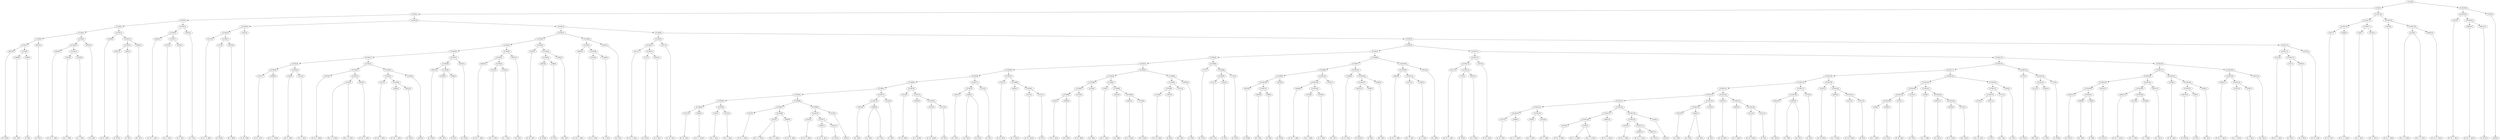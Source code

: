 digraph sample{
"L4032(0)"->"[D  Fis](0)"
"L2060(0)"->"[Fis  A](0)"
"L589(0)"->"[D  A](0)"
"L5158(8)"->"L2060(0)"
"L5158(8)"->"L589(0)"
"L5158(7)"->"L4032(0)"
"L5158(7)"->"L5158(8)"
"L4032(1)"->"[D  Fis](1)"
"L5158(6)"->"L5158(7)"
"L5158(6)"->"L4032(1)"
"L4004(0)"->"[E  Fis  G  A](0)"
"L3253(0)"->"[Cis  G  A](0)"
"L3100(0)"->"[E  G  A](0)"
"L5158(11)"->"L3253(0)"
"L5158(11)"->"L3100(0)"
"L5158(10)"->"L4004(0)"
"L5158(10)"->"L5158(11)"
"L3652(0)"->"[Cis  A](0)"
"L5158(9)"->"L5158(10)"
"L5158(9)"->"L3652(0)"
"L5158(5)"->"L5158(6)"
"L5158(5)"->"L5158(9)"
"L2508(0)"->"[D  Fis  A](0)"
"L4032(2)"->"[D  Fis](2)"
"L589(1)"->"[D  A](1)"
"L5158(14)"->"L4032(2)"
"L5158(14)"->"L589(1)"
"L2060(1)"->"[Fis  A](1)"
"L5158(13)"->"L5158(14)"
"L5158(13)"->"L2060(1)"
"L5158(12)"->"L2508(0)"
"L5158(12)"->"L5158(13)"
"L5158(4)"->"L5158(5)"
"L5158(4)"->"L5158(12)"
"L4004(1)"->"[E  Fis  G  A](1)"
"L3253(1)"->"[Cis  G  A](1)"
"L3100(1)"->"[E  G  A](1)"
"L5158(17)"->"L3253(1)"
"L5158(17)"->"L3100(1)"
"L5158(16)"->"L4004(1)"
"L5158(16)"->"L5158(17)"
"L3652(1)"->"[Cis  A](1)"
"L5158(15)"->"L5158(16)"
"L5158(15)"->"L3652(1)"
"L5158(3)"->"L5158(4)"
"L5158(3)"->"L5158(15)"
"L4121(0)"->"[D  Fis  G  A](0)"
"L747(0)"->"[E  Fis](0)"
"L4035(0)"->"[D  A  B](0)"
"L5158(21)"->"L747(0)"
"L5158(21)"->"L4035(0)"
"L5158(20)"->"L4121(0)"
"L5158(20)"->"L5158(21)"
"L1057(0)"->"[E  Fis  G](0)"
"L5158(19)"->"L5158(20)"
"L5158(19)"->"L1057(0)"
"L1057(1)"->"[E  Fis  G](1)"
"L5009(0)"->"[D  E  G  Gis](0)"
"L5158(29)"->"L1057(1)"
"L5158(29)"->"L5009(0)"
"L258(0)"->"[Cis  E  A](0)"
"L3253(2)"->"[Cis  G  A](2)"
"L5158(30)"->"L258(0)"
"L5158(30)"->"L3253(2)"
"L5158(28)"->"L5158(29)"
"L5158(28)"->"L5158(30)"
"L1870(0)"->"[D  Fis  G  B](0)"
"L2316(0)"->"[Fis  G  A  B](0)"
"L2316(0)"->"[Fis  G  A  B](1)"
"L4004(2)"->"[E  Fis  G  A](2)"
"L5158(33)"->"L2316(0)"
"L5158(33)"->"L4004(2)"
"L5158(32)"->"L1870(0)"
"L5158(32)"->"L5158(33)"
"L1870(1)"->"[D  Fis  G  B](1)"
"L4004(3)"->"[E  Fis  G  A](3)"
"L4032(3)"->"[D  Fis](3)"
"L5158(36)"->"L4004(3)"
"L5158(36)"->"L4032(3)"
"L5158(35)"->"L1870(1)"
"L5158(35)"->"L5158(36)"
"L3158(0)"->"[rest](0)"
"L5158(34)"->"L5158(35)"
"L5158(34)"->"L3158(0)"
"L5158(31)"->"L5158(32)"
"L5158(31)"->"L5158(34)"
"L5158(27)"->"L5158(28)"
"L5158(27)"->"L5158(31)"
"L4032(4)"->"[D  Fis](4)"
"L2060(2)"->"[Fis  A](2)"
"L589(2)"->"[D  A](2)"
"L5158(39)"->"L2060(2)"
"L5158(39)"->"L589(2)"
"L5158(38)"->"L4032(4)"
"L5158(38)"->"L5158(39)"
"L4032(5)"->"[D  Fis](5)"
"L5158(37)"->"L5158(38)"
"L5158(37)"->"L4032(5)"
"L5158(26)"->"L5158(27)"
"L5158(26)"->"L5158(37)"
"L4004(4)"->"[E  Fis  G  A](4)"
"L3253(3)"->"[Cis  G  A](3)"
"L3100(2)"->"[E  G  A](2)"
"L5158(42)"->"L3253(3)"
"L5158(42)"->"L3100(2)"
"L5158(41)"->"L4004(4)"
"L5158(41)"->"L5158(42)"
"L3652(2)"->"[Cis  A](2)"
"L5158(40)"->"L5158(41)"
"L5158(40)"->"L3652(2)"
"L5158(25)"->"L5158(26)"
"L5158(25)"->"L5158(40)"
"L2508(1)"->"[D  Fis  A](1)"
"L4032(6)"->"[D  Fis](6)"
"L589(3)"->"[D  A](3)"
"L5158(45)"->"L4032(6)"
"L5158(45)"->"L589(3)"
"L2060(3)"->"[Fis  A](3)"
"L5158(44)"->"L5158(45)"
"L5158(44)"->"L2060(3)"
"L5158(43)"->"L2508(1)"
"L5158(43)"->"L5158(44)"
"L5158(24)"->"L5158(25)"
"L5158(24)"->"L5158(43)"
"L4004(5)"->"[E  Fis  G  A](5)"
"L3253(4)"->"[Cis  G  A](4)"
"L3100(3)"->"[E  G  A](3)"
"L5158(48)"->"L3253(4)"
"L5158(48)"->"L3100(3)"
"L5158(47)"->"L4004(5)"
"L5158(47)"->"L5158(48)"
"L3652(3)"->"[Cis  A](3)"
"L5158(46)"->"L5158(47)"
"L5158(46)"->"L3652(3)"
"L5158(23)"->"L5158(24)"
"L5158(23)"->"L5158(46)"
"L4121(1)"->"[D  Fis  G  A](1)"
"L747(1)"->"[E  Fis](1)"
"L4035(1)"->"[D  A  B](1)"
"L5158(52)"->"L747(1)"
"L5158(52)"->"L4035(1)"
"L5158(51)"->"L4121(1)"
"L5158(51)"->"L5158(52)"
"L1057(2)"->"[E  Fis  G](2)"
"L5158(50)"->"L5158(51)"
"L5158(50)"->"L1057(2)"
"L1057(3)"->"[E  Fis  G](3)"
"L5009(1)"->"[D  E  G  Gis](1)"
"L5158(64)"->"L1057(3)"
"L5158(64)"->"L5009(1)"
"L258(1)"->"[Cis  E  A](1)"
"L3253(5)"->"[Cis  G  A](5)"
"L5158(65)"->"L258(1)"
"L5158(65)"->"L3253(5)"
"L5158(63)"->"L5158(64)"
"L5158(63)"->"L5158(65)"
"L1870(2)"->"[D  Fis  G  B](2)"
"L2316(1)"->"[Fis  G  A  B](2)"
"L2316(1)"->"[Fis  G  A  B](3)"
"L4004(6)"->"[E  Fis  G  A](6)"
"L5158(68)"->"L2316(1)"
"L5158(68)"->"L4004(6)"
"L5158(67)"->"L1870(2)"
"L5158(67)"->"L5158(68)"
"L1870(3)"->"[D  Fis  G  B](3)"
"L4004(7)"->"[E  Fis  G  A](7)"
"L4032(7)"->"[D  Fis](7)"
"L5158(71)"->"L4004(7)"
"L5158(71)"->"L4032(7)"
"L5158(70)"->"L1870(3)"
"L5158(70)"->"L5158(71)"
"L3158(1)"->"[rest](1)"
"L5158(69)"->"L5158(70)"
"L5158(69)"->"L3158(1)"
"L5158(66)"->"L5158(67)"
"L5158(66)"->"L5158(69)"
"L5158(62)"->"L5158(63)"
"L5158(62)"->"L5158(66)"
"L3652(4)"->"[Cis  A](4)"
"L3464(0)"->"[Cis  E](0)"
"L3464(0)"->"[Cis  E](1)"
"L5158(73)"->"L3652(4)"
"L5158(73)"->"L3464(0)"
"L3120(0)"->"[E  A](0)"
"L5158(72)"->"L5158(73)"
"L5158(72)"->"L3120(0)"
"L5158(61)"->"L5158(62)"
"L5158(61)"->"L5158(72)"
"L2423(0)"->"[D  Gis  B](0)"
"L4654(0)"->"[D  E  Gis](0)"
"L4312(0)"->"[E  Fis  Gis](0)"
"L3521(0)"->"[D  E](0)"
"L5158(76)"->"L4312(0)"
"L5158(76)"->"L3521(0)"
"L5158(75)"->"L4654(0)"
"L5158(75)"->"L5158(76)"
"L5158(74)"->"L2423(0)"
"L5158(74)"->"L5158(75)"
"L5158(60)"->"L5158(61)"
"L5158(60)"->"L5158(74)"
"L3652(5)"->"[Cis  A](5)"
"L3464(1)"->"[Cis  E](2)"
"L3464(1)"->"[Cis  E](3)"
"L5158(78)"->"L3652(5)"
"L5158(78)"->"L3464(1)"
"L3120(1)"->"[E  A](1)"
"L5158(77)"->"L5158(78)"
"L5158(77)"->"L3120(1)"
"L5158(59)"->"L5158(60)"
"L5158(59)"->"L5158(77)"
"L2423(1)"->"[D  Gis  B](1)"
"L4654(1)"->"[D  E  Gis](1)"
"L4312(1)"->"[E  Fis  Gis](1)"
"L3521(1)"->"[D  E](1)"
"L5158(81)"->"L4312(1)"
"L5158(81)"->"L3521(1)"
"L5158(80)"->"L4654(1)"
"L5158(80)"->"L5158(81)"
"L5158(79)"->"L2423(1)"
"L5158(79)"->"L5158(80)"
"L5158(58)"->"L5158(59)"
"L5158(58)"->"L5158(79)"
"L258(2)"->"[Cis  E  A](2)"
"L4349(0)"->"[Cis  D](0)"
"L5158(86)"->"L258(2)"
"L5158(86)"->"L4349(0)"
"L2235(0)"->"[D  Fis  B](0)"
"L5158(85)"->"L5158(86)"
"L5158(85)"->"L2235(0)"
"L4116(0)"->"[Cis  B](0)"
"L5158(84)"->"L5158(85)"
"L5158(84)"->"L4116(0)"
"L258(3)"->"[Cis  E  A](3)"
"L3652(6)"->"[Cis  A](6)"
"L4654(2)"->"[D  E  Gis](2)"
"L4720(0)"->"[Fis  Gis](0)"
"L5158(89)"->"L4654(2)"
"L5158(89)"->"L4720(0)"
"L5158(88)"->"L3652(6)"
"L5158(88)"->"L5158(89)"
"L5158(87)"->"L258(3)"
"L5158(87)"->"L5158(88)"
"L5158(83)"->"L5158(84)"
"L5158(83)"->"L5158(87)"
"L5154(0)"->"[Cis  Gis  A](0)"
"L1807(0)"->"[A  B](0)"
"L5158(92)"->"L5154(0)"
"L5158(92)"->"L1807(0)"
"L5151(0)"->"[Fis  G](0)"
"L5158(91)"->"L5158(92)"
"L5158(91)"->"L5151(0)"
"L2854(0)"->"[G  A](0)"
"L5158(90)"->"L5158(91)"
"L5158(90)"->"L2854(0)"
"L5158(82)"->"L5158(83)"
"L5158(82)"->"L5158(90)"
"L5158(57)"->"L5158(58)"
"L5158(57)"->"L5158(82)"
"L747(2)"->"[E  Fis](2)"
"L5151(1)"->"[Fis  G](1)"
"L2854(1)"->"[G  A](1)"
"L5158(95)"->"L5151(1)"
"L5158(95)"->"L2854(1)"
"L747(3)"->"[E  Fis](3)"
"L5158(94)"->"L5158(95)"
"L5158(94)"->"L747(3)"
"L5158(93)"->"L747(2)"
"L5158(93)"->"L5158(94)"
"L5158(56)"->"L5158(57)"
"L5158(56)"->"L5158(93)"
"L4032(8)"->"[D  Fis](8)"
"L2060(4)"->"[Fis  A](4)"
"L589(4)"->"[D  A](4)"
"L5158(101)"->"L2060(4)"
"L5158(101)"->"L589(4)"
"L5158(100)"->"L4032(8)"
"L5158(100)"->"L5158(101)"
"L4032(9)"->"[D  Fis](9)"
"L5158(99)"->"L5158(100)"
"L5158(99)"->"L4032(9)"
"L4004(8)"->"[E  Fis  G  A](8)"
"L3253(6)"->"[Cis  G  A](6)"
"L3100(4)"->"[E  G  A](4)"
"L5158(104)"->"L3253(6)"
"L5158(104)"->"L3100(4)"
"L5158(103)"->"L4004(8)"
"L5158(103)"->"L5158(104)"
"L3652(7)"->"[Cis  A](7)"
"L5158(102)"->"L5158(103)"
"L5158(102)"->"L3652(7)"
"L5158(98)"->"L5158(99)"
"L5158(98)"->"L5158(102)"
"L2508(2)"->"[D  Fis  A](2)"
"L4032(10)"->"[D  Fis](10)"
"L589(5)"->"[D  A](5)"
"L5158(107)"->"L4032(10)"
"L5158(107)"->"L589(5)"
"L2060(5)"->"[Fis  A](5)"
"L5158(106)"->"L5158(107)"
"L5158(106)"->"L2060(5)"
"L5158(105)"->"L2508(2)"
"L5158(105)"->"L5158(106)"
"L5158(97)"->"L5158(98)"
"L5158(97)"->"L5158(105)"
"L4004(9)"->"[E  Fis  G  A](9)"
"L3253(7)"->"[Cis  G  A](7)"
"L3100(5)"->"[E  G  A](5)"
"L5158(110)"->"L3253(7)"
"L5158(110)"->"L3100(5)"
"L5158(109)"->"L4004(9)"
"L5158(109)"->"L5158(110)"
"L3652(8)"->"[Cis  A](8)"
"L5158(108)"->"L5158(109)"
"L5158(108)"->"L3652(8)"
"L5158(96)"->"L5158(97)"
"L5158(96)"->"L5158(108)"
"L5158(55)"->"L5158(56)"
"L5158(55)"->"L5158(96)"
"L4121(2)"->"[D  Fis  G  A](2)"
"L747(4)"->"[E  Fis](4)"
"L4035(2)"->"[D  A  B](2)"
"L5158(114)"->"L747(4)"
"L5158(114)"->"L4035(2)"
"L5158(113)"->"L4121(2)"
"L5158(113)"->"L5158(114)"
"L1057(4)"->"[E  Fis  G](4)"
"L5158(112)"->"L5158(113)"
"L5158(112)"->"L1057(4)"
"L1057(5)"->"[E  Fis  G](5)"
"L5009(2)"->"[D  E  G  Gis](2)"
"L5158(124)"->"L1057(5)"
"L5158(124)"->"L5009(2)"
"L258(4)"->"[Cis  E  A](4)"
"L3253(8)"->"[Cis  G  A](8)"
"L5158(125)"->"L258(4)"
"L5158(125)"->"L3253(8)"
"L5158(123)"->"L5158(124)"
"L5158(123)"->"L5158(125)"
"L1870(4)"->"[D  Fis  G  B](4)"
"L2316(2)"->"[Fis  G  A  B](4)"
"L2316(2)"->"[Fis  G  A  B](5)"
"L5158(128)"->"L1870(4)"
"L5158(128)"->"L2316(2)"
"L4004(10)"->"[E  Fis  G  A](10)"
"L5158(127)"->"L5158(128)"
"L5158(127)"->"L4004(10)"
"L1870(5)"->"[D  Fis  G  B](5)"
"L4004(11)"->"[E  Fis  G  A](11)"
"L4032(11)"->"[D  Fis](11)"
"L5158(131)"->"L4004(11)"
"L5158(131)"->"L4032(11)"
"L5158(130)"->"L1870(5)"
"L5158(130)"->"L5158(131)"
"L3158(2)"->"[rest](2)"
"L5158(129)"->"L5158(130)"
"L5158(129)"->"L3158(2)"
"L5158(126)"->"L5158(127)"
"L5158(126)"->"L5158(129)"
"L5158(122)"->"L5158(123)"
"L5158(122)"->"L5158(126)"
"L3652(9)"->"[Cis  A](9)"
"L3464(2)"->"[Cis  E](4)"
"L3464(2)"->"[Cis  E](5)"
"L5158(133)"->"L3652(9)"
"L5158(133)"->"L3464(2)"
"L3120(2)"->"[E  A](2)"
"L5158(132)"->"L5158(133)"
"L5158(132)"->"L3120(2)"
"L5158(121)"->"L5158(122)"
"L5158(121)"->"L5158(132)"
"L2423(2)"->"[D  Gis  B](2)"
"L4654(3)"->"[D  E  Gis](3)"
"L4312(2)"->"[E  Fis  Gis](2)"
"L3521(2)"->"[D  E](2)"
"L5158(136)"->"L4312(2)"
"L5158(136)"->"L3521(2)"
"L5158(135)"->"L4654(3)"
"L5158(135)"->"L5158(136)"
"L5158(134)"->"L2423(2)"
"L5158(134)"->"L5158(135)"
"L5158(120)"->"L5158(121)"
"L5158(120)"->"L5158(134)"
"L3652(10)"->"[Cis  A](10)"
"L3464(3)"->"[Cis  E](6)"
"L3464(3)"->"[Cis  E](7)"
"L5158(138)"->"L3652(10)"
"L5158(138)"->"L3464(3)"
"L3120(3)"->"[E  A](3)"
"L5158(137)"->"L5158(138)"
"L5158(137)"->"L3120(3)"
"L5158(119)"->"L5158(120)"
"L5158(119)"->"L5158(137)"
"L2423(3)"->"[D  Gis  B](3)"
"L4654(4)"->"[D  E  Gis](4)"
"L4312(3)"->"[E  Fis  Gis](3)"
"L3521(3)"->"[D  E](3)"
"L5158(141)"->"L4312(3)"
"L5158(141)"->"L3521(3)"
"L5158(140)"->"L4654(4)"
"L5158(140)"->"L5158(141)"
"L5158(139)"->"L2423(3)"
"L5158(139)"->"L5158(140)"
"L5158(118)"->"L5158(119)"
"L5158(118)"->"L5158(139)"
"L258(5)"->"[Cis  E  A](5)"
"L4349(1)"->"[Cis  D](1)"
"L5158(146)"->"L258(5)"
"L5158(146)"->"L4349(1)"
"L2235(1)"->"[D  Fis  B](1)"
"L5158(145)"->"L5158(146)"
"L5158(145)"->"L2235(1)"
"L4116(1)"->"[Cis  B](1)"
"L5158(144)"->"L5158(145)"
"L5158(144)"->"L4116(1)"
"L258(6)"->"[Cis  E  A](6)"
"L3652(11)"->"[Cis  A](11)"
"L4654(5)"->"[D  E  Gis](5)"
"L4720(1)"->"[Fis  Gis](1)"
"L5158(149)"->"L4654(5)"
"L5158(149)"->"L4720(1)"
"L5158(148)"->"L3652(11)"
"L5158(148)"->"L5158(149)"
"L5158(147)"->"L258(6)"
"L5158(147)"->"L5158(148)"
"L5158(143)"->"L5158(144)"
"L5158(143)"->"L5158(147)"
"L5154(1)"->"[Cis  Gis  A](1)"
"L1807(1)"->"[A  B](1)"
"L5158(152)"->"L5154(1)"
"L5158(152)"->"L1807(1)"
"L5151(2)"->"[Fis  G](2)"
"L5158(151)"->"L5158(152)"
"L5158(151)"->"L5151(2)"
"L2854(2)"->"[G  A](2)"
"L5158(150)"->"L5158(151)"
"L5158(150)"->"L2854(2)"
"L5158(142)"->"L5158(143)"
"L5158(142)"->"L5158(150)"
"L5158(117)"->"L5158(118)"
"L5158(117)"->"L5158(142)"
"L747(5)"->"[E  Fis](5)"
"L5151(3)"->"[Fis  G](3)"
"L2854(3)"->"[G  A](3)"
"L5158(155)"->"L5151(3)"
"L5158(155)"->"L2854(3)"
"L747(6)"->"[E  Fis](6)"
"L5158(154)"->"L5158(155)"
"L5158(154)"->"L747(6)"
"L5158(153)"->"L747(5)"
"L5158(153)"->"L5158(154)"
"L5158(116)"->"L5158(117)"
"L5158(116)"->"L5158(153)"
"L4032(12)"->"[D  Fis](12)"
"L2060(6)"->"[Fis  A](6)"
"L589(6)"->"[D  A](6)"
"L5158(161)"->"L2060(6)"
"L5158(161)"->"L589(6)"
"L5158(160)"->"L4032(12)"
"L5158(160)"->"L5158(161)"
"L4032(13)"->"[D  Fis](13)"
"L5158(159)"->"L5158(160)"
"L5158(159)"->"L4032(13)"
"L4004(12)"->"[E  Fis  G  A](12)"
"L3253(9)"->"[Cis  G  A](9)"
"L3100(6)"->"[E  G  A](6)"
"L5158(164)"->"L3253(9)"
"L5158(164)"->"L3100(6)"
"L5158(163)"->"L4004(12)"
"L5158(163)"->"L5158(164)"
"L3652(12)"->"[Cis  A](12)"
"L5158(162)"->"L5158(163)"
"L5158(162)"->"L3652(12)"
"L5158(158)"->"L5158(159)"
"L5158(158)"->"L5158(162)"
"L2508(3)"->"[D  Fis  A](3)"
"L4032(14)"->"[D  Fis](14)"
"L589(7)"->"[D  A](7)"
"L5158(167)"->"L4032(14)"
"L5158(167)"->"L589(7)"
"L2060(7)"->"[Fis  A](7)"
"L5158(166)"->"L5158(167)"
"L5158(166)"->"L2060(7)"
"L5158(165)"->"L2508(3)"
"L5158(165)"->"L5158(166)"
"L5158(157)"->"L5158(158)"
"L5158(157)"->"L5158(165)"
"L4004(13)"->"[E  Fis  G  A](13)"
"L3253(10)"->"[Cis  G  A](10)"
"L3100(7)"->"[E  G  A](7)"
"L5158(170)"->"L3253(10)"
"L5158(170)"->"L3100(7)"
"L5158(169)"->"L4004(13)"
"L5158(169)"->"L5158(170)"
"L3652(13)"->"[Cis  A](13)"
"L5158(168)"->"L5158(169)"
"L5158(168)"->"L3652(13)"
"L5158(156)"->"L5158(157)"
"L5158(156)"->"L5158(168)"
"L5158(115)"->"L5158(116)"
"L5158(115)"->"L5158(156)"
"L5158(111)"->"L5158(112)"
"L5158(111)"->"L5158(115)"
"L5158(54)"->"L5158(55)"
"L5158(54)"->"L5158(111)"
"L4121(3)"->"[D  Fis  G  A](3)"
"L747(7)"->"[E  Fis](7)"
"L4035(3)"->"[D  A  B](3)"
"L5158(173)"->"L747(7)"
"L5158(173)"->"L4035(3)"
"L5158(172)"->"L4121(3)"
"L5158(172)"->"L5158(173)"
"L1057(6)"->"[E  Fis  G](6)"
"L5158(171)"->"L5158(172)"
"L5158(171)"->"L1057(6)"
"L5158(53)"->"L5158(54)"
"L5158(53)"->"L5158(171)"
"L5158(49)"->"L5158(50)"
"L5158(49)"->"L5158(53)"
"L5158(22)"->"L5158(23)"
"L5158(22)"->"L5158(49)"
"L5158(18)"->"L5158(19)"
"L5158(18)"->"L5158(22)"
"L5158(2)"->"L5158(3)"
"L5158(2)"->"L5158(18)"
"L1057(7)"->"[E  Fis  G](7)"
"L5009(3)"->"[D  E  G  Gis](3)"
"L5158(176)"->"L1057(7)"
"L5158(176)"->"L5009(3)"
"L258(7)"->"[Cis  E  A](7)"
"L3253(11)"->"[Cis  G  A](11)"
"L5158(177)"->"L258(7)"
"L5158(177)"->"L3253(11)"
"L5158(175)"->"L5158(176)"
"L5158(175)"->"L5158(177)"
"L1870(6)"->"[D  Fis  G  B](6)"
"L2316(3)"->"[Fis  G  A  B](6)"
"L2316(3)"->"[Fis  G  A  B](7)"
"L4004(14)"->"[E  Fis  G  A](14)"
"L5158(179)"->"L2316(3)"
"L5158(179)"->"L4004(14)"
"L5158(178)"->"L1870(6)"
"L5158(178)"->"L5158(179)"
"L5158(174)"->"L5158(175)"
"L5158(174)"->"L5158(178)"
"L5158(1)"->"L5158(2)"
"L5158(1)"->"L5158(174)"
"L1870(7)"->"[D  Fis  G  B](7)"
"L4004(15)"->"[E  Fis  G  A](15)"
"L4032(15)"->"[D  Fis](15)"
"L5158(182)"->"L4004(15)"
"L5158(182)"->"L4032(15)"
"L5158(181)"->"L1870(7)"
"L5158(181)"->"L5158(182)"
"L3158(3)"->"[rest](3)"
"L5158(180)"->"L5158(181)"
"L5158(180)"->"L3158(3)"
"L5158(0)"->"L5158(1)"
"L5158(0)"->"L5158(180)"
{rank = min; "L5158(0)"}
{rank = same; "L5158(1)"; "L5158(180)";}
{rank = same; "L5158(2)"; "L5158(174)"; "L5158(181)"; "L3158(3)";}
{rank = same; "L5158(3)"; "L5158(18)"; "L5158(175)"; "L5158(178)"; "L1870(7)"; "L5158(182)";}
{rank = same; "L5158(4)"; "L5158(15)"; "L5158(19)"; "L5158(22)"; "L5158(176)"; "L5158(177)"; "L1870(6)"; "L5158(179)"; "L4004(15)"; "L4032(15)";}
{rank = same; "L5158(5)"; "L5158(12)"; "L5158(16)"; "L3652(1)"; "L5158(20)"; "L1057(0)"; "L5158(23)"; "L5158(49)"; "L1057(7)"; "L5009(3)"; "L258(7)"; "L3253(11)"; "L2316(3)"; "L4004(14)";}
{rank = same; "L5158(6)"; "L5158(9)"; "L2508(0)"; "L5158(13)"; "L4004(1)"; "L5158(17)"; "L4121(0)"; "L5158(21)"; "L5158(24)"; "L5158(46)"; "L5158(50)"; "L5158(53)";}
{rank = same; "L5158(7)"; "L4032(1)"; "L5158(10)"; "L3652(0)"; "L5158(14)"; "L2060(1)"; "L3253(1)"; "L3100(1)"; "L747(0)"; "L4035(0)"; "L5158(25)"; "L5158(43)"; "L5158(47)"; "L3652(3)"; "L5158(51)"; "L1057(2)"; "L5158(54)"; "L5158(171)";}
{rank = same; "L4032(0)"; "L5158(8)"; "L4004(0)"; "L5158(11)"; "L4032(2)"; "L589(1)"; "L5158(26)"; "L5158(40)"; "L2508(1)"; "L5158(44)"; "L4004(5)"; "L5158(48)"; "L4121(1)"; "L5158(52)"; "L5158(55)"; "L5158(111)"; "L5158(172)"; "L1057(6)";}
{rank = same; "L2060(0)"; "L589(0)"; "L3253(0)"; "L3100(0)"; "L5158(27)"; "L5158(37)"; "L5158(41)"; "L3652(2)"; "L5158(45)"; "L2060(3)"; "L3253(4)"; "L3100(3)"; "L747(1)"; "L4035(1)"; "L5158(56)"; "L5158(96)"; "L5158(112)"; "L5158(115)"; "L4121(3)"; "L5158(173)";}
{rank = same; "L5158(28)"; "L5158(31)"; "L5158(38)"; "L4032(5)"; "L4004(4)"; "L5158(42)"; "L4032(6)"; "L589(3)"; "L5158(57)"; "L5158(93)"; "L5158(97)"; "L5158(108)"; "L5158(113)"; "L1057(4)"; "L5158(116)"; "L5158(156)"; "L747(7)"; "L4035(3)";}
{rank = same; "L5158(29)"; "L5158(30)"; "L5158(32)"; "L5158(34)"; "L4032(4)"; "L5158(39)"; "L3253(3)"; "L3100(2)"; "L5158(58)"; "L5158(82)"; "L747(2)"; "L5158(94)"; "L5158(98)"; "L5158(105)"; "L5158(109)"; "L3652(8)"; "L4121(2)"; "L5158(114)"; "L5158(117)"; "L5158(153)"; "L5158(157)"; "L5158(168)";}
{rank = same; "L1057(1)"; "L5009(0)"; "L258(0)"; "L3253(2)"; "L1870(0)"; "L5158(33)"; "L5158(35)"; "L3158(0)"; "L2060(2)"; "L589(2)"; "L5158(59)"; "L5158(79)"; "L5158(83)"; "L5158(90)"; "L5158(95)"; "L747(3)"; "L5158(99)"; "L5158(102)"; "L2508(2)"; "L5158(106)"; "L4004(9)"; "L5158(110)"; "L747(4)"; "L4035(2)"; "L5158(118)"; "L5158(142)"; "L747(5)"; "L5158(154)"; "L5158(158)"; "L5158(165)"; "L5158(169)"; "L3652(13)";}
{rank = same; "L2316(0)"; "L4004(2)"; "L1870(1)"; "L5158(36)"; "L5158(60)"; "L5158(77)"; "L2423(1)"; "L5158(80)"; "L5158(84)"; "L5158(87)"; "L5158(91)"; "L2854(0)"; "L5151(1)"; "L2854(1)"; "L5158(100)"; "L4032(9)"; "L5158(103)"; "L3652(7)"; "L5158(107)"; "L2060(5)"; "L3253(7)"; "L3100(5)"; "L5158(119)"; "L5158(139)"; "L5158(143)"; "L5158(150)"; "L5158(155)"; "L747(6)"; "L5158(159)"; "L5158(162)"; "L2508(3)"; "L5158(166)"; "L4004(13)"; "L5158(170)";}
{rank = same; "L4004(3)"; "L4032(3)"; "L5158(61)"; "L5158(74)"; "L5158(78)"; "L3120(1)"; "L4654(1)"; "L5158(81)"; "L5158(85)"; "L4116(0)"; "L258(3)"; "L5158(88)"; "L5158(92)"; "L5151(0)"; "L4032(8)"; "L5158(101)"; "L4004(8)"; "L5158(104)"; "L4032(10)"; "L589(5)"; "L5158(120)"; "L5158(137)"; "L2423(3)"; "L5158(140)"; "L5158(144)"; "L5158(147)"; "L5158(151)"; "L2854(2)"; "L5151(3)"; "L2854(3)"; "L5158(160)"; "L4032(13)"; "L5158(163)"; "L3652(12)"; "L5158(167)"; "L2060(7)"; "L3253(10)"; "L3100(7)";}
{rank = same; "L5158(62)"; "L5158(72)"; "L2423(0)"; "L5158(75)"; "L3652(5)"; "L3464(1)"; "L4312(1)"; "L3521(1)"; "L5158(86)"; "L2235(0)"; "L3652(6)"; "L5158(89)"; "L5154(0)"; "L1807(0)"; "L2060(4)"; "L589(4)"; "L3253(6)"; "L3100(4)"; "L5158(121)"; "L5158(134)"; "L5158(138)"; "L3120(3)"; "L4654(4)"; "L5158(141)"; "L5158(145)"; "L4116(1)"; "L258(6)"; "L5158(148)"; "L5158(152)"; "L5151(2)"; "L4032(12)"; "L5158(161)"; "L4004(12)"; "L5158(164)"; "L4032(14)"; "L589(7)";}
{rank = same; "L5158(63)"; "L5158(66)"; "L5158(73)"; "L3120(0)"; "L4654(0)"; "L5158(76)"; "L258(2)"; "L4349(0)"; "L4654(2)"; "L4720(0)"; "L5158(122)"; "L5158(132)"; "L2423(2)"; "L5158(135)"; "L3652(10)"; "L3464(3)"; "L4312(3)"; "L3521(3)"; "L5158(146)"; "L2235(1)"; "L3652(11)"; "L5158(149)"; "L5154(1)"; "L1807(1)"; "L2060(6)"; "L589(6)"; "L3253(9)"; "L3100(6)";}
{rank = same; "L5158(64)"; "L5158(65)"; "L5158(67)"; "L5158(69)"; "L3652(4)"; "L3464(0)"; "L4312(0)"; "L3521(0)"; "L5158(123)"; "L5158(126)"; "L5158(133)"; "L3120(2)"; "L4654(3)"; "L5158(136)"; "L258(5)"; "L4349(1)"; "L4654(5)"; "L4720(1)";}
{rank = same; "L1057(3)"; "L5009(1)"; "L258(1)"; "L3253(5)"; "L1870(2)"; "L5158(68)"; "L5158(70)"; "L3158(1)"; "L5158(124)"; "L5158(125)"; "L5158(127)"; "L5158(129)"; "L3652(9)"; "L3464(2)"; "L4312(2)"; "L3521(2)";}
{rank = same; "L2316(1)"; "L4004(6)"; "L1870(3)"; "L5158(71)"; "L1057(5)"; "L5009(2)"; "L258(4)"; "L3253(8)"; "L5158(128)"; "L4004(10)"; "L5158(130)"; "L3158(2)";}
{rank = same; "L4004(7)"; "L4032(7)"; "L1870(4)"; "L2316(2)"; "L1870(5)"; "L5158(131)";}
{rank = same; "L4004(11)"; "L4032(11)";}
{rank = max; "[A  B](0)"; "[A  B](1)"; "[Cis  A](0)"; "[Cis  A](1)"; "[Cis  A](10)"; "[Cis  A](11)"; "[Cis  A](12)"; "[Cis  A](13)"; "[Cis  A](2)"; "[Cis  A](3)"; "[Cis  A](4)"; "[Cis  A](5)"; "[Cis  A](6)"; "[Cis  A](7)"; "[Cis  A](8)"; "[Cis  A](9)"; "[Cis  B](0)"; "[Cis  B](1)"; "[Cis  D](0)"; "[Cis  D](1)"; "[Cis  E  A](0)"; "[Cis  E  A](1)"; "[Cis  E  A](2)"; "[Cis  E  A](3)"; "[Cis  E  A](4)"; "[Cis  E  A](5)"; "[Cis  E  A](6)"; "[Cis  E  A](7)"; "[Cis  E](0)"; "[Cis  E](1)"; "[Cis  E](2)"; "[Cis  E](3)"; "[Cis  E](4)"; "[Cis  E](5)"; "[Cis  E](6)"; "[Cis  E](7)"; "[Cis  G  A](0)"; "[Cis  G  A](1)"; "[Cis  G  A](10)"; "[Cis  G  A](11)"; "[Cis  G  A](2)"; "[Cis  G  A](3)"; "[Cis  G  A](4)"; "[Cis  G  A](5)"; "[Cis  G  A](6)"; "[Cis  G  A](7)"; "[Cis  G  A](8)"; "[Cis  G  A](9)"; "[Cis  Gis  A](0)"; "[Cis  Gis  A](1)"; "[D  A  B](0)"; "[D  A  B](1)"; "[D  A  B](2)"; "[D  A  B](3)"; "[D  A](0)"; "[D  A](1)"; "[D  A](2)"; "[D  A](3)"; "[D  A](4)"; "[D  A](5)"; "[D  A](6)"; "[D  A](7)"; "[D  E  G  Gis](0)"; "[D  E  G  Gis](1)"; "[D  E  G  Gis](2)"; "[D  E  G  Gis](3)"; "[D  E  Gis](0)"; "[D  E  Gis](1)"; "[D  E  Gis](2)"; "[D  E  Gis](3)"; "[D  E  Gis](4)"; "[D  E  Gis](5)"; "[D  E](0)"; "[D  E](1)"; "[D  E](2)"; "[D  E](3)"; "[D  Fis  A](0)"; "[D  Fis  A](1)"; "[D  Fis  A](2)"; "[D  Fis  A](3)"; "[D  Fis  B](0)"; "[D  Fis  B](1)"; "[D  Fis  G  A](0)"; "[D  Fis  G  A](1)"; "[D  Fis  G  A](2)"; "[D  Fis  G  A](3)"; "[D  Fis  G  B](0)"; "[D  Fis  G  B](1)"; "[D  Fis  G  B](2)"; "[D  Fis  G  B](3)"; "[D  Fis  G  B](4)"; "[D  Fis  G  B](5)"; "[D  Fis  G  B](6)"; "[D  Fis  G  B](7)"; "[D  Fis](0)"; "[D  Fis](1)"; "[D  Fis](10)"; "[D  Fis](11)"; "[D  Fis](12)"; "[D  Fis](13)"; "[D  Fis](14)"; "[D  Fis](15)"; "[D  Fis](2)"; "[D  Fis](3)"; "[D  Fis](4)"; "[D  Fis](5)"; "[D  Fis](6)"; "[D  Fis](7)"; "[D  Fis](8)"; "[D  Fis](9)"; "[D  Gis  B](0)"; "[D  Gis  B](1)"; "[D  Gis  B](2)"; "[D  Gis  B](3)"; "[E  A](0)"; "[E  A](1)"; "[E  A](2)"; "[E  A](3)"; "[E  Fis  G  A](0)"; "[E  Fis  G  A](1)"; "[E  Fis  G  A](10)"; "[E  Fis  G  A](11)"; "[E  Fis  G  A](12)"; "[E  Fis  G  A](13)"; "[E  Fis  G  A](14)"; "[E  Fis  G  A](15)"; "[E  Fis  G  A](2)"; "[E  Fis  G  A](3)"; "[E  Fis  G  A](4)"; "[E  Fis  G  A](5)"; "[E  Fis  G  A](6)"; "[E  Fis  G  A](7)"; "[E  Fis  G  A](8)"; "[E  Fis  G  A](9)"; "[E  Fis  G](0)"; "[E  Fis  G](1)"; "[E  Fis  G](2)"; "[E  Fis  G](3)"; "[E  Fis  G](4)"; "[E  Fis  G](5)"; "[E  Fis  G](6)"; "[E  Fis  G](7)"; "[E  Fis  Gis](0)"; "[E  Fis  Gis](1)"; "[E  Fis  Gis](2)"; "[E  Fis  Gis](3)"; "[E  Fis](0)"; "[E  Fis](1)"; "[E  Fis](2)"; "[E  Fis](3)"; "[E  Fis](4)"; "[E  Fis](5)"; "[E  Fis](6)"; "[E  Fis](7)"; "[E  G  A](0)"; "[E  G  A](1)"; "[E  G  A](2)"; "[E  G  A](3)"; "[E  G  A](4)"; "[E  G  A](5)"; "[E  G  A](6)"; "[E  G  A](7)"; "[Fis  A](0)"; "[Fis  A](1)"; "[Fis  A](2)"; "[Fis  A](3)"; "[Fis  A](4)"; "[Fis  A](5)"; "[Fis  A](6)"; "[Fis  A](7)"; "[Fis  G  A  B](0)"; "[Fis  G  A  B](1)"; "[Fis  G  A  B](2)"; "[Fis  G  A  B](3)"; "[Fis  G  A  B](4)"; "[Fis  G  A  B](5)"; "[Fis  G  A  B](6)"; "[Fis  G  A  B](7)"; "[Fis  G](0)"; "[Fis  G](1)"; "[Fis  G](2)"; "[Fis  G](3)"; "[Fis  Gis](0)"; "[Fis  Gis](1)"; "[G  A](0)"; "[G  A](1)"; "[G  A](2)"; "[G  A](3)"; "[rest](0)"; "[rest](1)"; "[rest](2)"; "[rest](3)";}
}